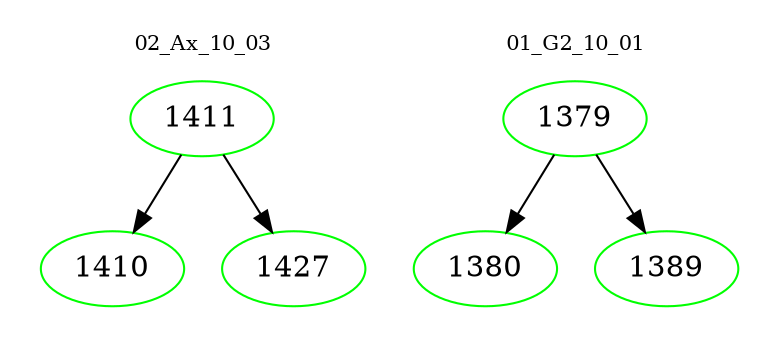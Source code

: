 digraph{
subgraph cluster_0 {
color = white
label = "02_Ax_10_03";
fontsize=10;
T0_1411 [label="1411", color="green"]
T0_1411 -> T0_1410 [color="black"]
T0_1410 [label="1410", color="green"]
T0_1411 -> T0_1427 [color="black"]
T0_1427 [label="1427", color="green"]
}
subgraph cluster_1 {
color = white
label = "01_G2_10_01";
fontsize=10;
T1_1379 [label="1379", color="green"]
T1_1379 -> T1_1380 [color="black"]
T1_1380 [label="1380", color="green"]
T1_1379 -> T1_1389 [color="black"]
T1_1389 [label="1389", color="green"]
}
}

